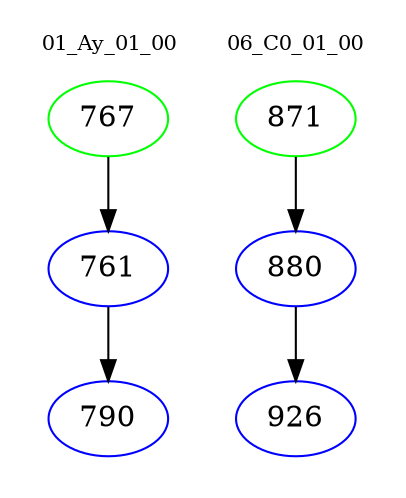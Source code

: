 digraph{
subgraph cluster_0 {
color = white
label = "01_Ay_01_00";
fontsize=10;
T0_767 [label="767", color="green"]
T0_767 -> T0_761 [color="black"]
T0_761 [label="761", color="blue"]
T0_761 -> T0_790 [color="black"]
T0_790 [label="790", color="blue"]
}
subgraph cluster_1 {
color = white
label = "06_C0_01_00";
fontsize=10;
T1_871 [label="871", color="green"]
T1_871 -> T1_880 [color="black"]
T1_880 [label="880", color="blue"]
T1_880 -> T1_926 [color="black"]
T1_926 [label="926", color="blue"]
}
}
